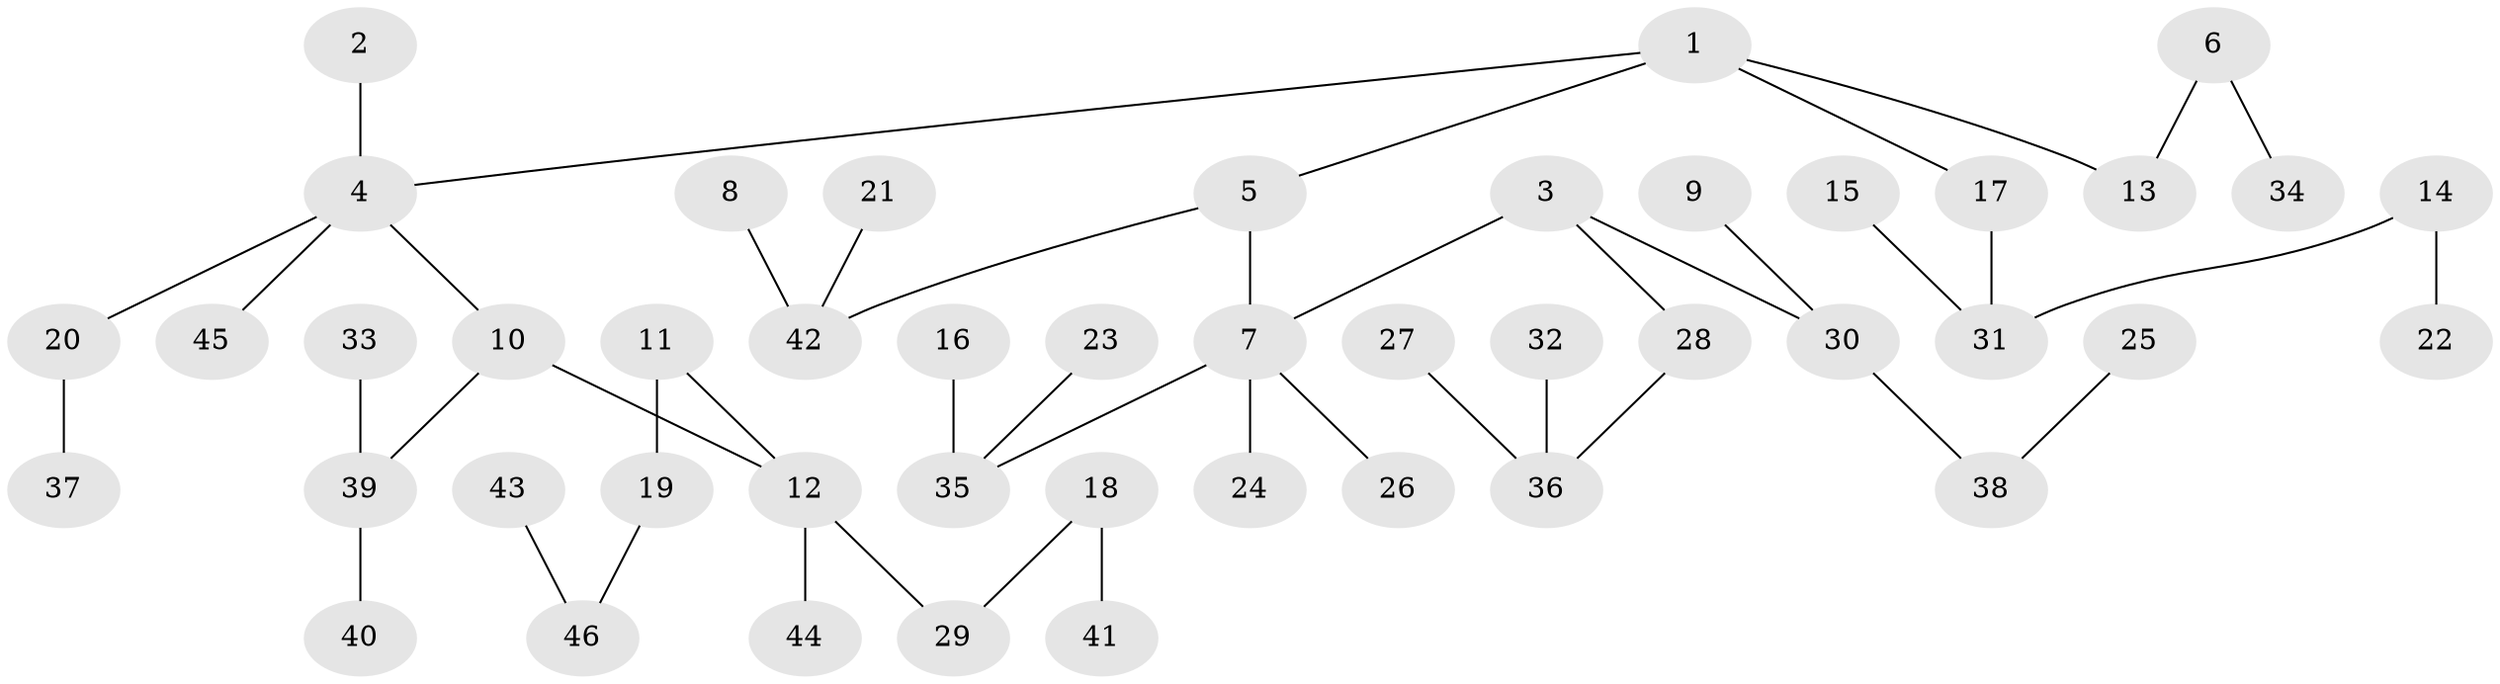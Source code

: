 // original degree distribution, {6: 0.010869565217391304, 4: 0.09782608695652174, 2: 0.21739130434782608, 1: 0.5, 5: 0.03260869565217391, 3: 0.14130434782608695}
// Generated by graph-tools (version 1.1) at 2025/02/03/09/25 03:02:18]
// undirected, 46 vertices, 45 edges
graph export_dot {
graph [start="1"]
  node [color=gray90,style=filled];
  1;
  2;
  3;
  4;
  5;
  6;
  7;
  8;
  9;
  10;
  11;
  12;
  13;
  14;
  15;
  16;
  17;
  18;
  19;
  20;
  21;
  22;
  23;
  24;
  25;
  26;
  27;
  28;
  29;
  30;
  31;
  32;
  33;
  34;
  35;
  36;
  37;
  38;
  39;
  40;
  41;
  42;
  43;
  44;
  45;
  46;
  1 -- 4 [weight=1.0];
  1 -- 5 [weight=1.0];
  1 -- 13 [weight=1.0];
  1 -- 17 [weight=1.0];
  2 -- 4 [weight=1.0];
  3 -- 7 [weight=1.0];
  3 -- 28 [weight=1.0];
  3 -- 30 [weight=1.0];
  4 -- 10 [weight=1.0];
  4 -- 20 [weight=1.0];
  4 -- 45 [weight=1.0];
  5 -- 7 [weight=1.0];
  5 -- 42 [weight=1.0];
  6 -- 13 [weight=1.0];
  6 -- 34 [weight=1.0];
  7 -- 24 [weight=1.0];
  7 -- 26 [weight=1.0];
  7 -- 35 [weight=1.0];
  8 -- 42 [weight=1.0];
  9 -- 30 [weight=1.0];
  10 -- 12 [weight=1.0];
  10 -- 39 [weight=1.0];
  11 -- 12 [weight=1.0];
  11 -- 19 [weight=1.0];
  12 -- 29 [weight=1.0];
  12 -- 44 [weight=1.0];
  14 -- 22 [weight=1.0];
  14 -- 31 [weight=1.0];
  15 -- 31 [weight=1.0];
  16 -- 35 [weight=1.0];
  17 -- 31 [weight=1.0];
  18 -- 29 [weight=1.0];
  18 -- 41 [weight=1.0];
  19 -- 46 [weight=1.0];
  20 -- 37 [weight=1.0];
  21 -- 42 [weight=1.0];
  23 -- 35 [weight=1.0];
  25 -- 38 [weight=1.0];
  27 -- 36 [weight=1.0];
  28 -- 36 [weight=1.0];
  30 -- 38 [weight=1.0];
  32 -- 36 [weight=1.0];
  33 -- 39 [weight=1.0];
  39 -- 40 [weight=1.0];
  43 -- 46 [weight=1.0];
}
